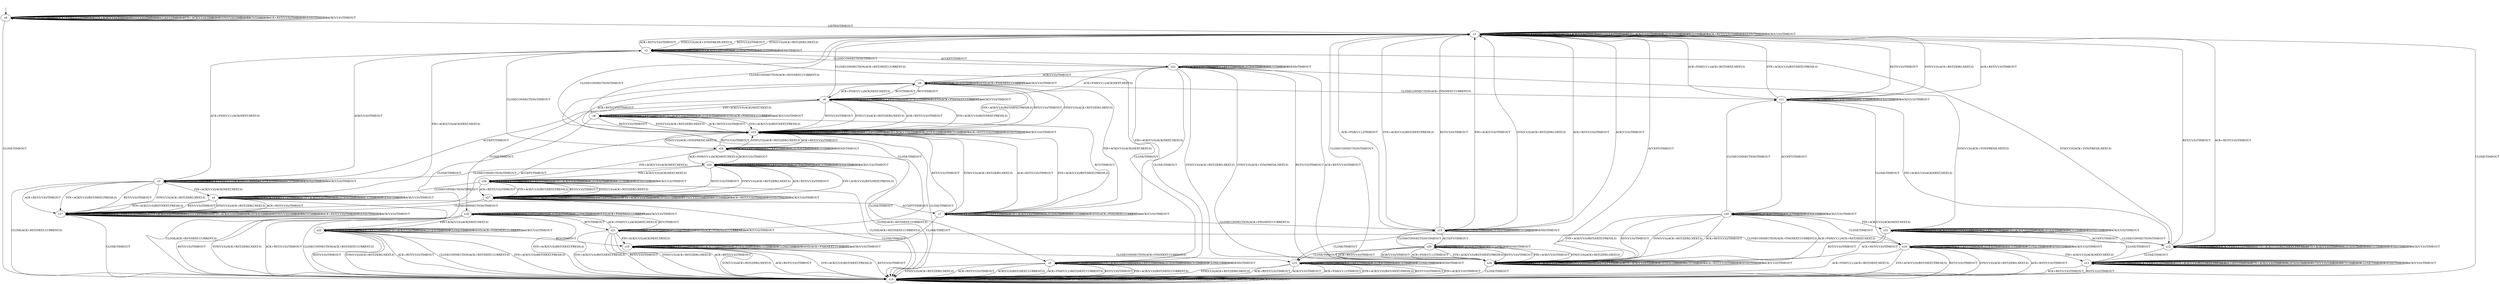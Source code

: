 digraph h7 {
s0 [label="s0"];
s1 [label="s1"];
s14 [label="s14"];
s2 [label="s2"];
s28 [label="s28"];
s3 [label="s3"];
s4 [label="s4"];
s5 [label="s5"];
s22 [label="s22"];
s6 [label="s6"];
s7 [label="s7"];
s17 [label="s17"];
s8 [label="s8"];
s9 [label="s9"];
s10 [label="s10"];
s18 [label="s18"];
s19 [label="s19"];
s23 [label="s23"];
s11 [label="s11"];
s15 [label="s15"];
s20 [label="s20"];
s21 [label="s21"];
s24 [label="s24"];
s29 [label="s29"];
s12 [label="s12"];
s16 [label="s16"];
s25 [label="s25"];
s26 [label="s26"];
s30 [label="s30"];
s13 [label="s13"];
s27 [label="s27"];
s31 [label="s31"];
s0 -> s0 [label="CLOSECONNECTION/TIMEOUT"];
s0 -> s0 [label="ACK+PSH(V,V,1)/TIMEOUT"];
s0 -> s0 [label="SYN+ACK(V,V,0)/TIMEOUT"];
s0 -> s0 [label="RST(V,V,0)/TIMEOUT"];
s0 -> s0 [label="ACCEPT/TIMEOUT"];
s0 -> s0 [label="FIN+ACK(V,V,0)/TIMEOUT"];
s0 -> s1 [label="LISTEN/TIMEOUT"];
s0 -> s0 [label="SYN(V,V,0)/TIMEOUT"];
s0 -> s0 [label="RCV/TIMEOUT"];
s0 -> s0 [label="ACK+RST(V,V,0)/TIMEOUT"];
s0 -> s14 [label="CLOSE/TIMEOUT"];
s0 -> s0 [label="SEND/TIMEOUT"];
s0 -> s0 [label="ACK(V,V,0)/TIMEOUT"];
s1 -> s1 [label="CLOSECONNECTION/TIMEOUT"];
s1 -> s1 [label="ACK+PSH(V,V,1)/TIMEOUT"];
s1 -> s1 [label="SYN+ACK(V,V,0)/TIMEOUT"];
s1 -> s1 [label="RST(V,V,0)/TIMEOUT"];
s1 -> s28 [label="ACCEPT/TIMEOUT"];
s1 -> s1 [label="FIN+ACK(V,V,0)/TIMEOUT"];
s1 -> s1 [label="LISTEN/TIMEOUT"];
s1 -> s2 [label="SYN(V,V,0)/ACK+SYN(FRESH,NEXT,0)"];
s1 -> s1 [label="RCV/TIMEOUT"];
s1 -> s1 [label="ACK+RST(V,V,0)/TIMEOUT"];
s1 -> s14 [label="CLOSE/TIMEOUT"];
s1 -> s1 [label="SEND/TIMEOUT"];
s1 -> s1 [label="ACK(V,V,0)/TIMEOUT"];
s14 -> s14 [label="CLOSECONNECTION/TIMEOUT"];
s14 -> s14 [label="ACK+PSH(V,V,1)/TIMEOUT"];
s14 -> s14 [label="SYN+ACK(V,V,0)/TIMEOUT"];
s14 -> s14 [label="RST(V,V,0)/TIMEOUT"];
s14 -> s14 [label="ACCEPT/TIMEOUT"];
s14 -> s14 [label="FIN+ACK(V,V,0)/TIMEOUT"];
s14 -> s14 [label="LISTEN/TIMEOUT"];
s14 -> s14 [label="SYN(V,V,0)/TIMEOUT"];
s14 -> s14 [label="RCV/TIMEOUT"];
s14 -> s14 [label="ACK+RST(V,V,0)/TIMEOUT"];
s14 -> s14 [label="CLOSE/TIMEOUT"];
s14 -> s14 [label="SEND/TIMEOUT"];
s14 -> s14 [label="ACK(V,V,0)/TIMEOUT"];
s2 -> s2 [label="CLOSECONNECTION/TIMEOUT"];
s2 -> s3 [label="ACK+PSH(V,V,1)/ACK(NEXT,NEXT,0)"];
s2 -> s2 [label="SYN+ACK(V,V,0)/TIMEOUT"];
s2 -> s1 [label="RST(V,V,0)/TIMEOUT"];
s2 -> s22 [label="ACCEPT/TIMEOUT"];
s2 -> s4 [label="FIN+ACK(V,V,0)/ACK(NEXT,NEXT,0)"];
s2 -> s2 [label="LISTEN/TIMEOUT"];
s2 -> s1 [label="SYN(V,V,0)/ACK+RST(ZERO,NEXT,0)"];
s2 -> s2 [label="RCV/TIMEOUT"];
s2 -> s1 [label="ACK+RST(V,V,0)/TIMEOUT"];
s2 -> s5 [label="CLOSE/TIMEOUT"];
s2 -> s2 [label="SEND/TIMEOUT"];
s2 -> s3 [label="ACK(V,V,0)/TIMEOUT"];
s28 -> s1 [label="CLOSECONNECTION/TIMEOUT"];
s28 -> s28 [label="ACK+PSH(V,V,1)/TIMEOUT"];
s28 -> s28 [label="SYN+ACK(V,V,0)/TIMEOUT"];
s28 -> s28 [label="RST(V,V,0)/TIMEOUT"];
s28 -> s28 [label="ACCEPT/TIMEOUT"];
s28 -> s28 [label="FIN+ACK(V,V,0)/TIMEOUT"];
s28 -> s28 [label="LISTEN/TIMEOUT"];
s28 -> s22 [label="SYN(V,V,0)/ACK+SYN(FRESH,NEXT,0)"];
s28 -> s28 [label="RCV/TIMEOUT"];
s28 -> s28 [label="ACK+RST(V,V,0)/TIMEOUT"];
s28 -> s14 [label="CLOSE/TIMEOUT"];
s28 -> s28 [label="SEND/TIMEOUT"];
s28 -> s28 [label="ACK(V,V,0)/TIMEOUT"];
s3 -> s3 [label="CLOSECONNECTION/TIMEOUT"];
s3 -> s3 [label="ACK+PSH(V,V,1)/ACK(NEXT,NEXT,0)"];
s3 -> s17 [label="SYN+ACK(V,V,0)/RST(NEXT,FRESH,0)"];
s3 -> s17 [label="RST(V,V,0)/TIMEOUT"];
s3 -> s6 [label="ACCEPT/TIMEOUT"];
s3 -> s4 [label="FIN+ACK(V,V,0)/ACK(NEXT,NEXT,0)"];
s3 -> s3 [label="LISTEN/TIMEOUT"];
s3 -> s17 [label="SYN(V,V,0)/ACK+RST(ZERO,NEXT,0)"];
s3 -> s3 [label="RCV/TIMEOUT"];
s3 -> s17 [label="ACK+RST(V,V,0)/TIMEOUT"];
s3 -> s14 [label="CLOSE/ACK+RST(NEXT,CURRENT,0)"];
s3 -> s3 [label="SEND/TIMEOUT"];
s3 -> s3 [label="ACK(V,V,0)/TIMEOUT"];
s4 -> s4 [label="CLOSECONNECTION/TIMEOUT"];
s4 -> s4 [label="ACK+PSH(V,V,1)/TIMEOUT"];
s4 -> s17 [label="SYN+ACK(V,V,0)/RST(NEXT,FRESH,0)"];
s4 -> s17 [label="RST(V,V,0)/TIMEOUT"];
s4 -> s7 [label="ACCEPT/TIMEOUT"];
s4 -> s4 [label="FIN+ACK(V,V,0)/TIMEOUT"];
s4 -> s4 [label="LISTEN/TIMEOUT"];
s4 -> s17 [label="SYN(V,V,0)/ACK+RST(ZERO,NEXT,0)"];
s4 -> s4 [label="RCV/TIMEOUT"];
s4 -> s17 [label="ACK+RST(V,V,0)/TIMEOUT"];
s4 -> s14 [label="CLOSE/ACK+RST(NEXT,CURRENT,0)"];
s4 -> s4 [label="SEND/TIMEOUT"];
s4 -> s4 [label="ACK(V,V,0)/TIMEOUT"];
s5 -> s5 [label="CLOSECONNECTION/TIMEOUT"];
s5 -> s14 [label="ACK+PSH(V,V,1)/RST(NEXT,CURRENT,0)"];
s5 -> s5 [label="SYN+ACK(V,V,0)/TIMEOUT"];
s5 -> s14 [label="RST(V,V,0)/TIMEOUT"];
s5 -> s5 [label="ACCEPT/TIMEOUT"];
s5 -> s14 [label="FIN+ACK(V,V,0)/RST(NEXT,CURRENT,0)"];
s5 -> s5 [label="LISTEN/TIMEOUT"];
s5 -> s14 [label="SYN(V,V,0)/ACK+RST(ZERO,NEXT,0)"];
s5 -> s5 [label="RCV/TIMEOUT"];
s5 -> s14 [label="ACK+RST(V,V,0)/TIMEOUT"];
s5 -> s5 [label="CLOSE/TIMEOUT"];
s5 -> s5 [label="SEND/TIMEOUT"];
s5 -> s14 [label="ACK(V,V,0)/RST(NEXT,CURRENT,0)"];
s22 -> s2 [label="CLOSECONNECTION/TIMEOUT"];
s22 -> s6 [label="ACK+PSH(V,V,1)/ACK(NEXT,NEXT,0)"];
s22 -> s22 [label="SYN+ACK(V,V,0)/TIMEOUT"];
s22 -> s28 [label="RST(V,V,0)/TIMEOUT"];
s22 -> s22 [label="ACCEPT/TIMEOUT"];
s22 -> s7 [label="FIN+ACK(V,V,0)/ACK(NEXT,NEXT,0)"];
s22 -> s22 [label="LISTEN/TIMEOUT"];
s22 -> s28 [label="SYN(V,V,0)/ACK+RST(ZERO,NEXT,0)"];
s22 -> s22 [label="RCV/TIMEOUT"];
s22 -> s28 [label="ACK+RST(V,V,0)/TIMEOUT"];
s22 -> s5 [label="CLOSE/TIMEOUT"];
s22 -> s22 [label="SEND/TIMEOUT"];
s22 -> s9 [label="ACK(V,V,0)/TIMEOUT"];
s6 -> s1 [label="CLOSECONNECTION/ACK+RST(NEXT,CURRENT,0)"];
s6 -> s6 [label="ACK+PSH(V,V,1)/ACK(NEXT,NEXT,0)"];
s6 -> s23 [label="SYN+ACK(V,V,0)/RST(NEXT,FRESH,0)"];
s6 -> s23 [label="RST(V,V,0)/TIMEOUT"];
s6 -> s6 [label="ACCEPT/TIMEOUT"];
s6 -> s8 [label="FIN+ACK(V,V,0)/ACK(NEXT,NEXT,0)"];
s6 -> s6 [label="LISTEN/TIMEOUT"];
s6 -> s23 [label="SYN(V,V,0)/ACK+RST(ZERO,NEXT,0)"];
s6 -> s9 [label="RCV/TIMEOUT"];
s6 -> s23 [label="ACK+RST(V,V,0)/TIMEOUT"];
s6 -> s18 [label="CLOSE/TIMEOUT"];
s6 -> s6 [label="SEND/ACK+PSH(NEXT,CURRENT,1)"];
s6 -> s6 [label="ACK(V,V,0)/TIMEOUT"];
s7 -> s10 [label="CLOSECONNECTION/ACK+FIN(NEXT,CURRENT,0)"];
s7 -> s7 [label="ACK+PSH(V,V,1)/TIMEOUT"];
s7 -> s23 [label="SYN+ACK(V,V,0)/RST(NEXT,FRESH,0)"];
s7 -> s23 [label="RST(V,V,0)/TIMEOUT"];
s7 -> s7 [label="ACCEPT/TIMEOUT"];
s7 -> s7 [label="FIN+ACK(V,V,0)/TIMEOUT"];
s7 -> s7 [label="LISTEN/TIMEOUT"];
s7 -> s23 [label="SYN(V,V,0)/ACK+RST(ZERO,NEXT,0)"];
s7 -> s7 [label="RCV/TIMEOUT"];
s7 -> s23 [label="ACK+RST(V,V,0)/TIMEOUT"];
s7 -> s19 [label="CLOSE/TIMEOUT"];
s7 -> s7 [label="SEND/ACK+PSH(NEXT,CURRENT,1)"];
s7 -> s7 [label="ACK(V,V,0)/TIMEOUT"];
s17 -> s17 [label="CLOSECONNECTION/TIMEOUT"];
s17 -> s17 [label="ACK+PSH(V,V,1)/TIMEOUT"];
s17 -> s17 [label="SYN+ACK(V,V,0)/TIMEOUT"];
s17 -> s17 [label="RST(V,V,0)/TIMEOUT"];
s17 -> s23 [label="ACCEPT/TIMEOUT"];
s17 -> s17 [label="FIN+ACK(V,V,0)/TIMEOUT"];
s17 -> s17 [label="LISTEN/TIMEOUT"];
s17 -> s17 [label="SYN(V,V,0)/TIMEOUT"];
s17 -> s17 [label="RCV/TIMEOUT"];
s17 -> s17 [label="ACK+RST(V,V,0)/TIMEOUT"];
s17 -> s14 [label="CLOSE/TIMEOUT"];
s17 -> s17 [label="SEND/TIMEOUT"];
s17 -> s17 [label="ACK(V,V,0)/TIMEOUT"];
s8 -> s1 [label="CLOSECONNECTION/ACK+RST(NEXT,CURRENT,0)"];
s8 -> s8 [label="ACK+PSH(V,V,1)/TIMEOUT"];
s8 -> s23 [label="SYN+ACK(V,V,0)/RST(NEXT,FRESH,0)"];
s8 -> s23 [label="RST(V,V,0)/TIMEOUT"];
s8 -> s8 [label="ACCEPT/TIMEOUT"];
s8 -> s8 [label="FIN+ACK(V,V,0)/TIMEOUT"];
s8 -> s8 [label="LISTEN/TIMEOUT"];
s8 -> s23 [label="SYN(V,V,0)/ACK+RST(ZERO,NEXT,0)"];
s8 -> s7 [label="RCV/TIMEOUT"];
s8 -> s23 [label="ACK+RST(V,V,0)/TIMEOUT"];
s8 -> s20 [label="CLOSE/TIMEOUT"];
s8 -> s8 [label="SEND/ACK+PSH(NEXT,CURRENT,1)"];
s8 -> s8 [label="ACK(V,V,0)/TIMEOUT"];
s9 -> s11 [label="CLOSECONNECTION/ACK+FIN(NEXT,CURRENT,0)"];
s9 -> s6 [label="ACK+PSH(V,V,1)/ACK(NEXT,NEXT,0)"];
s9 -> s23 [label="SYN+ACK(V,V,0)/RST(NEXT,FRESH,0)"];
s9 -> s23 [label="RST(V,V,0)/TIMEOUT"];
s9 -> s9 [label="ACCEPT/TIMEOUT"];
s9 -> s7 [label="FIN+ACK(V,V,0)/ACK(NEXT,NEXT,0)"];
s9 -> s9 [label="LISTEN/TIMEOUT"];
s9 -> s23 [label="SYN(V,V,0)/ACK+RST(ZERO,NEXT,0)"];
s9 -> s6 [label="RCV/TIMEOUT"];
s9 -> s23 [label="ACK+RST(V,V,0)/TIMEOUT"];
s9 -> s21 [label="CLOSE/TIMEOUT"];
s9 -> s9 [label="SEND/ACK+PSH(NEXT,CURRENT,1)"];
s9 -> s9 [label="ACK(V,V,0)/TIMEOUT"];
s10 -> s10 [label="CLOSECONNECTION/TIMEOUT"];
s10 -> s1 [label="ACK+PSH(V,V,1)/TIMEOUT"];
s10 -> s1 [label="SYN+ACK(V,V,0)/RST(NEXT,FRESH,0)"];
s10 -> s1 [label="RST(V,V,0)/TIMEOUT"];
s10 -> s29 [label="ACCEPT/TIMEOUT"];
s10 -> s1 [label="FIN+ACK(V,V,0)/TIMEOUT"];
s10 -> s10 [label="LISTEN/TIMEOUT"];
s10 -> s1 [label="SYN(V,V,0)/ACK+RST(ZERO,NEXT,0)"];
s10 -> s10 [label="RCV/TIMEOUT"];
s10 -> s1 [label="ACK+RST(V,V,0)/TIMEOUT"];
s10 -> s15 [label="CLOSE/TIMEOUT"];
s10 -> s10 [label="SEND/TIMEOUT"];
s10 -> s1 [label="ACK(V,V,0)/TIMEOUT"];
s18 -> s14 [label="CLOSECONNECTION/ACK+RST(NEXT,CURRENT,0)"];
s18 -> s18 [label="ACK+PSH(V,V,1)/ACK(NEXT,NEXT,0)"];
s18 -> s14 [label="SYN+ACK(V,V,0)/RST(NEXT,FRESH,0)"];
s18 -> s14 [label="RST(V,V,0)/TIMEOUT"];
s18 -> s18 [label="ACCEPT/TIMEOUT"];
s18 -> s20 [label="FIN+ACK(V,V,0)/ACK(NEXT,NEXT,0)"];
s18 -> s18 [label="LISTEN/TIMEOUT"];
s18 -> s14 [label="SYN(V,V,0)/ACK+RST(ZERO,NEXT,0)"];
s18 -> s21 [label="RCV/TIMEOUT"];
s18 -> s14 [label="ACK+RST(V,V,0)/TIMEOUT"];
s18 -> s18 [label="CLOSE/TIMEOUT"];
s18 -> s18 [label="SEND/ACK+PSH(NEXT,CURRENT,1)"];
s18 -> s18 [label="ACK(V,V,0)/TIMEOUT"];
s19 -> s15 [label="CLOSECONNECTION/ACK+FIN(NEXT,CURRENT,0)"];
s19 -> s19 [label="ACK+PSH(V,V,1)/TIMEOUT"];
s19 -> s14 [label="SYN+ACK(V,V,0)/RST(NEXT,FRESH,0)"];
s19 -> s14 [label="RST(V,V,0)/TIMEOUT"];
s19 -> s19 [label="ACCEPT/TIMEOUT"];
s19 -> s19 [label="FIN+ACK(V,V,0)/TIMEOUT"];
s19 -> s19 [label="LISTEN/TIMEOUT"];
s19 -> s14 [label="SYN(V,V,0)/ACK+RST(ZERO,NEXT,0)"];
s19 -> s19 [label="RCV/TIMEOUT"];
s19 -> s14 [label="ACK+RST(V,V,0)/TIMEOUT"];
s19 -> s19 [label="CLOSE/TIMEOUT"];
s19 -> s19 [label="SEND/ACK+PSH(NEXT,CURRENT,1)"];
s19 -> s19 [label="ACK(V,V,0)/TIMEOUT"];
s23 -> s1 [label="CLOSECONNECTION/TIMEOUT"];
s23 -> s23 [label="ACK+PSH(V,V,1)/TIMEOUT"];
s23 -> s23 [label="SYN+ACK(V,V,0)/TIMEOUT"];
s23 -> s23 [label="RST(V,V,0)/TIMEOUT"];
s23 -> s23 [label="ACCEPT/TIMEOUT"];
s23 -> s23 [label="FIN+ACK(V,V,0)/TIMEOUT"];
s23 -> s23 [label="LISTEN/TIMEOUT"];
s23 -> s24 [label="SYN(V,V,0)/ACK+SYN(FRESH,NEXT,0)"];
s23 -> s23 [label="RCV/TIMEOUT"];
s23 -> s23 [label="ACK+RST(V,V,0)/TIMEOUT"];
s23 -> s14 [label="CLOSE/TIMEOUT"];
s23 -> s23 [label="SEND/TIMEOUT"];
s23 -> s23 [label="ACK(V,V,0)/TIMEOUT"];
s11 -> s11 [label="CLOSECONNECTION/TIMEOUT"];
s11 -> s1 [label="ACK+PSH(V,V,1)/ACK+RST(NEXT,NEXT,0)"];
s11 -> s1 [label="SYN+ACK(V,V,0)/RST(NEXT,FRESH,0)"];
s11 -> s1 [label="RST(V,V,0)/TIMEOUT"];
s11 -> s30 [label="ACCEPT/TIMEOUT"];
s11 -> s12 [label="FIN+ACK(V,V,0)/ACK(NEXT,NEXT,0)"];
s11 -> s11 [label="LISTEN/TIMEOUT"];
s11 -> s1 [label="SYN(V,V,0)/ACK+RST(ZERO,NEXT,0)"];
s11 -> s11 [label="RCV/TIMEOUT"];
s11 -> s1 [label="ACK+RST(V,V,0)/TIMEOUT"];
s11 -> s16 [label="CLOSE/TIMEOUT"];
s11 -> s11 [label="SEND/TIMEOUT"];
s11 -> s11 [label="ACK(V,V,0)/TIMEOUT"];
s15 -> s15 [label="CLOSECONNECTION/TIMEOUT"];
s15 -> s14 [label="ACK+PSH(V,V,1)/TIMEOUT"];
s15 -> s14 [label="SYN+ACK(V,V,0)/RST(NEXT,FRESH,0)"];
s15 -> s14 [label="RST(V,V,0)/TIMEOUT"];
s15 -> s15 [label="ACCEPT/TIMEOUT"];
s15 -> s14 [label="FIN+ACK(V,V,0)/TIMEOUT"];
s15 -> s15 [label="LISTEN/TIMEOUT"];
s15 -> s14 [label="SYN(V,V,0)/ACK+RST(ZERO,NEXT,0)"];
s15 -> s15 [label="RCV/TIMEOUT"];
s15 -> s14 [label="ACK+RST(V,V,0)/TIMEOUT"];
s15 -> s15 [label="CLOSE/TIMEOUT"];
s15 -> s15 [label="SEND/TIMEOUT"];
s15 -> s14 [label="ACK(V,V,0)/TIMEOUT"];
s20 -> s14 [label="CLOSECONNECTION/ACK+RST(NEXT,CURRENT,0)"];
s20 -> s20 [label="ACK+PSH(V,V,1)/TIMEOUT"];
s20 -> s14 [label="SYN+ACK(V,V,0)/RST(NEXT,FRESH,0)"];
s20 -> s14 [label="RST(V,V,0)/TIMEOUT"];
s20 -> s20 [label="ACCEPT/TIMEOUT"];
s20 -> s20 [label="FIN+ACK(V,V,0)/TIMEOUT"];
s20 -> s20 [label="LISTEN/TIMEOUT"];
s20 -> s14 [label="SYN(V,V,0)/ACK+RST(ZERO,NEXT,0)"];
s20 -> s19 [label="RCV/TIMEOUT"];
s20 -> s14 [label="ACK+RST(V,V,0)/TIMEOUT"];
s20 -> s20 [label="CLOSE/TIMEOUT"];
s20 -> s20 [label="SEND/ACK+PSH(NEXT,CURRENT,1)"];
s20 -> s20 [label="ACK(V,V,0)/TIMEOUT"];
s21 -> s16 [label="CLOSECONNECTION/ACK+FIN(NEXT,CURRENT,0)"];
s21 -> s18 [label="ACK+PSH(V,V,1)/ACK(NEXT,NEXT,0)"];
s21 -> s14 [label="SYN+ACK(V,V,0)/RST(NEXT,FRESH,0)"];
s21 -> s14 [label="RST(V,V,0)/TIMEOUT"];
s21 -> s21 [label="ACCEPT/TIMEOUT"];
s21 -> s19 [label="FIN+ACK(V,V,0)/ACK(NEXT,NEXT,0)"];
s21 -> s21 [label="LISTEN/TIMEOUT"];
s21 -> s14 [label="SYN(V,V,0)/ACK+RST(ZERO,NEXT,0)"];
s21 -> s18 [label="RCV/TIMEOUT"];
s21 -> s14 [label="ACK+RST(V,V,0)/TIMEOUT"];
s21 -> s21 [label="CLOSE/TIMEOUT"];
s21 -> s21 [label="SEND/ACK+PSH(NEXT,CURRENT,1)"];
s21 -> s21 [label="ACK(V,V,0)/TIMEOUT"];
s24 -> s2 [label="CLOSECONNECTION/TIMEOUT"];
s24 -> s25 [label="ACK+PSH(V,V,1)/ACK(NEXT,NEXT,0)"];
s24 -> s24 [label="SYN+ACK(V,V,0)/TIMEOUT"];
s24 -> s23 [label="RST(V,V,0)/TIMEOUT"];
s24 -> s24 [label="ACCEPT/TIMEOUT"];
s24 -> s26 [label="FIN+ACK(V,V,0)/ACK(NEXT,NEXT,0)"];
s24 -> s24 [label="LISTEN/TIMEOUT"];
s24 -> s23 [label="SYN(V,V,0)/ACK+RST(ZERO,NEXT,0)"];
s24 -> s24 [label="RCV/TIMEOUT"];
s24 -> s23 [label="ACK+RST(V,V,0)/TIMEOUT"];
s24 -> s5 [label="CLOSE/TIMEOUT"];
s24 -> s24 [label="SEND/TIMEOUT"];
s24 -> s25 [label="ACK(V,V,0)/TIMEOUT"];
s29 -> s10 [label="CLOSECONNECTION/TIMEOUT"];
s29 -> s28 [label="ACK+PSH(V,V,1)/TIMEOUT"];
s29 -> s28 [label="SYN+ACK(V,V,0)/RST(NEXT,FRESH,0)"];
s29 -> s28 [label="RST(V,V,0)/TIMEOUT"];
s29 -> s29 [label="ACCEPT/TIMEOUT"];
s29 -> s28 [label="FIN+ACK(V,V,0)/TIMEOUT"];
s29 -> s29 [label="LISTEN/TIMEOUT"];
s29 -> s28 [label="SYN(V,V,0)/ACK+RST(ZERO,NEXT,0)"];
s29 -> s29 [label="RCV/TIMEOUT"];
s29 -> s28 [label="ACK+RST(V,V,0)/TIMEOUT"];
s29 -> s15 [label="CLOSE/TIMEOUT"];
s29 -> s29 [label="SEND/TIMEOUT"];
s29 -> s28 [label="ACK(V,V,0)/TIMEOUT"];
s12 -> s12 [label="CLOSECONNECTION/TIMEOUT"];
s12 -> s12 [label="ACK+PSH(V,V,1)/TIMEOUT"];
s12 -> s12 [label="SYN+ACK(V,V,0)/RST(NEXT,FRESH,0)"];
s12 -> s1 [label="RST(V,V,0)/TIMEOUT"];
s12 -> s31 [label="ACCEPT/TIMEOUT"];
s12 -> s12 [label="FIN+ACK(V,V,0)/TIMEOUT"];
s12 -> s12 [label="LISTEN/TIMEOUT"];
s12 -> s2 [label="SYN(V,V,0)/ACK+SYN(FRESH,NEXT,0)"];
s12 -> s12 [label="RCV/TIMEOUT"];
s12 -> s1 [label="ACK+RST(V,V,0)/TIMEOUT"];
s12 -> s13 [label="CLOSE/TIMEOUT"];
s12 -> s12 [label="SEND/TIMEOUT"];
s12 -> s12 [label="ACK(V,V,0)/TIMEOUT"];
s16 -> s16 [label="CLOSECONNECTION/TIMEOUT"];
s16 -> s14 [label="ACK+PSH(V,V,1)/ACK+RST(NEXT,NEXT,0)"];
s16 -> s14 [label="SYN+ACK(V,V,0)/RST(NEXT,FRESH,0)"];
s16 -> s14 [label="RST(V,V,0)/TIMEOUT"];
s16 -> s16 [label="ACCEPT/TIMEOUT"];
s16 -> s13 [label="FIN+ACK(V,V,0)/ACK(NEXT,NEXT,0)"];
s16 -> s16 [label="LISTEN/TIMEOUT"];
s16 -> s14 [label="SYN(V,V,0)/ACK+RST(ZERO,NEXT,0)"];
s16 -> s16 [label="RCV/TIMEOUT"];
s16 -> s14 [label="ACK+RST(V,V,0)/TIMEOUT"];
s16 -> s16 [label="CLOSE/TIMEOUT"];
s16 -> s16 [label="SEND/TIMEOUT"];
s16 -> s16 [label="ACK(V,V,0)/TIMEOUT"];
s25 -> s3 [label="CLOSECONNECTION/TIMEOUT"];
s25 -> s25 [label="ACK+PSH(V,V,1)/ACK(NEXT,NEXT,0)"];
s25 -> s27 [label="SYN+ACK(V,V,0)/RST(NEXT,FRESH,0)"];
s25 -> s27 [label="RST(V,V,0)/TIMEOUT"];
s25 -> s25 [label="ACCEPT/TIMEOUT"];
s25 -> s26 [label="FIN+ACK(V,V,0)/ACK(NEXT,NEXT,0)"];
s25 -> s25 [label="LISTEN/TIMEOUT"];
s25 -> s27 [label="SYN(V,V,0)/ACK+RST(ZERO,NEXT,0)"];
s25 -> s25 [label="RCV/TIMEOUT"];
s25 -> s27 [label="ACK+RST(V,V,0)/TIMEOUT"];
s25 -> s14 [label="CLOSE/ACK+RST(NEXT,CURRENT,0)"];
s25 -> s25 [label="SEND/TIMEOUT"];
s25 -> s25 [label="ACK(V,V,0)/TIMEOUT"];
s26 -> s4 [label="CLOSECONNECTION/TIMEOUT"];
s26 -> s26 [label="ACK+PSH(V,V,1)/TIMEOUT"];
s26 -> s27 [label="SYN+ACK(V,V,0)/RST(NEXT,FRESH,0)"];
s26 -> s27 [label="RST(V,V,0)/TIMEOUT"];
s26 -> s26 [label="ACCEPT/TIMEOUT"];
s26 -> s26 [label="FIN+ACK(V,V,0)/TIMEOUT"];
s26 -> s26 [label="LISTEN/TIMEOUT"];
s26 -> s27 [label="SYN(V,V,0)/ACK+RST(ZERO,NEXT,0)"];
s26 -> s26 [label="RCV/TIMEOUT"];
s26 -> s27 [label="ACK+RST(V,V,0)/TIMEOUT"];
s26 -> s14 [label="CLOSE/ACK+RST(NEXT,CURRENT,0)"];
s26 -> s26 [label="SEND/TIMEOUT"];
s26 -> s26 [label="ACK(V,V,0)/TIMEOUT"];
s30 -> s11 [label="CLOSECONNECTION/TIMEOUT"];
s30 -> s28 [label="ACK+PSH(V,V,1)/ACK+RST(NEXT,NEXT,0)"];
s30 -> s28 [label="SYN+ACK(V,V,0)/RST(NEXT,FRESH,0)"];
s30 -> s28 [label="RST(V,V,0)/TIMEOUT"];
s30 -> s30 [label="ACCEPT/TIMEOUT"];
s30 -> s31 [label="FIN+ACK(V,V,0)/ACK(NEXT,NEXT,0)"];
s30 -> s30 [label="LISTEN/TIMEOUT"];
s30 -> s28 [label="SYN(V,V,0)/ACK+RST(ZERO,NEXT,0)"];
s30 -> s30 [label="RCV/TIMEOUT"];
s30 -> s28 [label="ACK+RST(V,V,0)/TIMEOUT"];
s30 -> s16 [label="CLOSE/TIMEOUT"];
s30 -> s30 [label="SEND/TIMEOUT"];
s30 -> s30 [label="ACK(V,V,0)/TIMEOUT"];
s13 -> s13 [label="CLOSECONNECTION/TIMEOUT"];
s13 -> s13 [label="ACK+PSH(V,V,1)/TIMEOUT"];
s13 -> s13 [label="SYN+ACK(V,V,0)/RST(NEXT,FRESH,0)"];
s13 -> s14 [label="RST(V,V,0)/TIMEOUT"];
s13 -> s13 [label="ACCEPT/TIMEOUT"];
s13 -> s13 [label="FIN+ACK(V,V,0)/TIMEOUT"];
s13 -> s13 [label="LISTEN/TIMEOUT"];
s13 -> s13 [label="SYN(V,V,0)/TIMEOUT"];
s13 -> s13 [label="RCV/TIMEOUT"];
s13 -> s14 [label="ACK+RST(V,V,0)/TIMEOUT"];
s13 -> s13 [label="CLOSE/TIMEOUT"];
s13 -> s13 [label="SEND/TIMEOUT"];
s13 -> s13 [label="ACK(V,V,0)/TIMEOUT"];
s27 -> s17 [label="CLOSECONNECTION/TIMEOUT"];
s27 -> s27 [label="ACK+PSH(V,V,1)/TIMEOUT"];
s27 -> s27 [label="SYN+ACK(V,V,0)/TIMEOUT"];
s27 -> s27 [label="RST(V,V,0)/TIMEOUT"];
s27 -> s27 [label="ACCEPT/TIMEOUT"];
s27 -> s27 [label="FIN+ACK(V,V,0)/TIMEOUT"];
s27 -> s27 [label="LISTEN/TIMEOUT"];
s27 -> s27 [label="SYN(V,V,0)/TIMEOUT"];
s27 -> s27 [label="RCV/TIMEOUT"];
s27 -> s27 [label="ACK+RST(V,V,0)/TIMEOUT"];
s27 -> s14 [label="CLOSE/TIMEOUT"];
s27 -> s27 [label="SEND/TIMEOUT"];
s27 -> s27 [label="ACK(V,V,0)/TIMEOUT"];
s31 -> s12 [label="CLOSECONNECTION/TIMEOUT"];
s31 -> s31 [label="ACK+PSH(V,V,1)/TIMEOUT"];
s31 -> s31 [label="SYN+ACK(V,V,0)/RST(NEXT,FRESH,0)"];
s31 -> s28 [label="RST(V,V,0)/TIMEOUT"];
s31 -> s31 [label="ACCEPT/TIMEOUT"];
s31 -> s31 [label="FIN+ACK(V,V,0)/TIMEOUT"];
s31 -> s31 [label="LISTEN/TIMEOUT"];
s31 -> s22 [label="SYN(V,V,0)/ACK+SYN(FRESH,NEXT,0)"];
s31 -> s31 [label="RCV/TIMEOUT"];
s31 -> s28 [label="ACK+RST(V,V,0)/TIMEOUT"];
s31 -> s13 [label="CLOSE/TIMEOUT"];
s31 -> s31 [label="SEND/TIMEOUT"];
s31 -> s31 [label="ACK(V,V,0)/TIMEOUT"];
__start0 [shape=none, label=""];
__start0 -> s0 [label=""];
}
